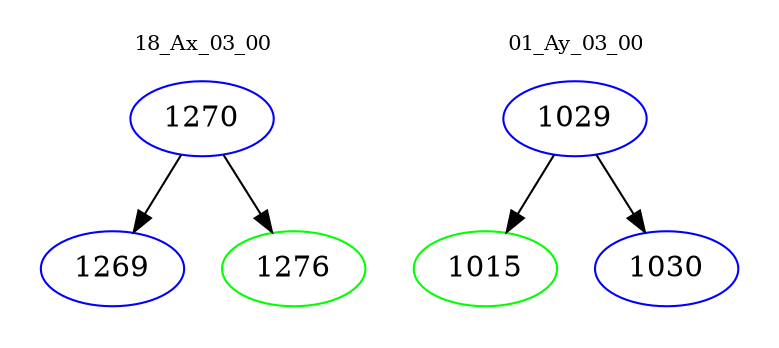 digraph{
subgraph cluster_0 {
color = white
label = "18_Ax_03_00";
fontsize=10;
T0_1270 [label="1270", color="blue"]
T0_1270 -> T0_1269 [color="black"]
T0_1269 [label="1269", color="blue"]
T0_1270 -> T0_1276 [color="black"]
T0_1276 [label="1276", color="green"]
}
subgraph cluster_1 {
color = white
label = "01_Ay_03_00";
fontsize=10;
T1_1029 [label="1029", color="blue"]
T1_1029 -> T1_1015 [color="black"]
T1_1015 [label="1015", color="green"]
T1_1029 -> T1_1030 [color="black"]
T1_1030 [label="1030", color="blue"]
}
}

